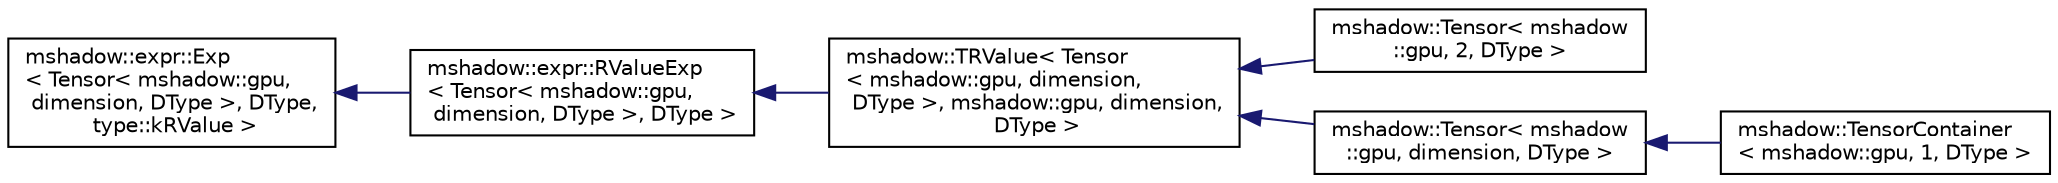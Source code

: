 digraph "Graphical Class Hierarchy"
{
 // LATEX_PDF_SIZE
  edge [fontname="Helvetica",fontsize="10",labelfontname="Helvetica",labelfontsize="10"];
  node [fontname="Helvetica",fontsize="10",shape=record];
  rankdir="LR";
  Node0 [label="mshadow::expr::Exp\l\< Tensor\< mshadow::gpu,\l dimension, DType \>, DType,\l type::kRValue \>",height=0.2,width=0.4,color="black", fillcolor="white", style="filled",URL="$structmshadow_1_1expr_1_1Exp.html",tooltip=" "];
  Node0 -> Node1 [dir="back",color="midnightblue",fontsize="10",style="solid",fontname="Helvetica"];
  Node1 [label="mshadow::expr::RValueExp\l\< Tensor\< mshadow::gpu,\l dimension, DType \>, DType \>",height=0.2,width=0.4,color="black", fillcolor="white", style="filled",URL="$classmshadow_1_1expr_1_1RValueExp.html",tooltip=" "];
  Node1 -> Node2 [dir="back",color="midnightblue",fontsize="10",style="solid",fontname="Helvetica"];
  Node2 [label="mshadow::TRValue\< Tensor\l\< mshadow::gpu, dimension,\l DType \>, mshadow::gpu, dimension,\l DType \>",height=0.2,width=0.4,color="black", fillcolor="white", style="filled",URL="$structmshadow_1_1TRValue.html",tooltip=" "];
  Node2 -> Node3 [dir="back",color="midnightblue",fontsize="10",style="solid",fontname="Helvetica"];
  Node3 [label="mshadow::Tensor\< mshadow\l::gpu, 2, DType \>",height=0.2,width=0.4,color="black", fillcolor="white", style="filled",URL="$structmshadow_1_1Tensor.html",tooltip=" "];
  Node2 -> Node4 [dir="back",color="midnightblue",fontsize="10",style="solid",fontname="Helvetica"];
  Node4 [label="mshadow::Tensor\< mshadow\l::gpu, dimension, DType \>",height=0.2,width=0.4,color="black", fillcolor="white", style="filled",URL="$structmshadow_1_1Tensor.html",tooltip=" "];
  Node4 -> Node5 [dir="back",color="midnightblue",fontsize="10",style="solid",fontname="Helvetica"];
  Node5 [label="mshadow::TensorContainer\l\< mshadow::gpu, 1, DType \>",height=0.2,width=0.4,color="black", fillcolor="white", style="filled",URL="$classmshadow_1_1TensorContainer.html",tooltip=" "];
}
